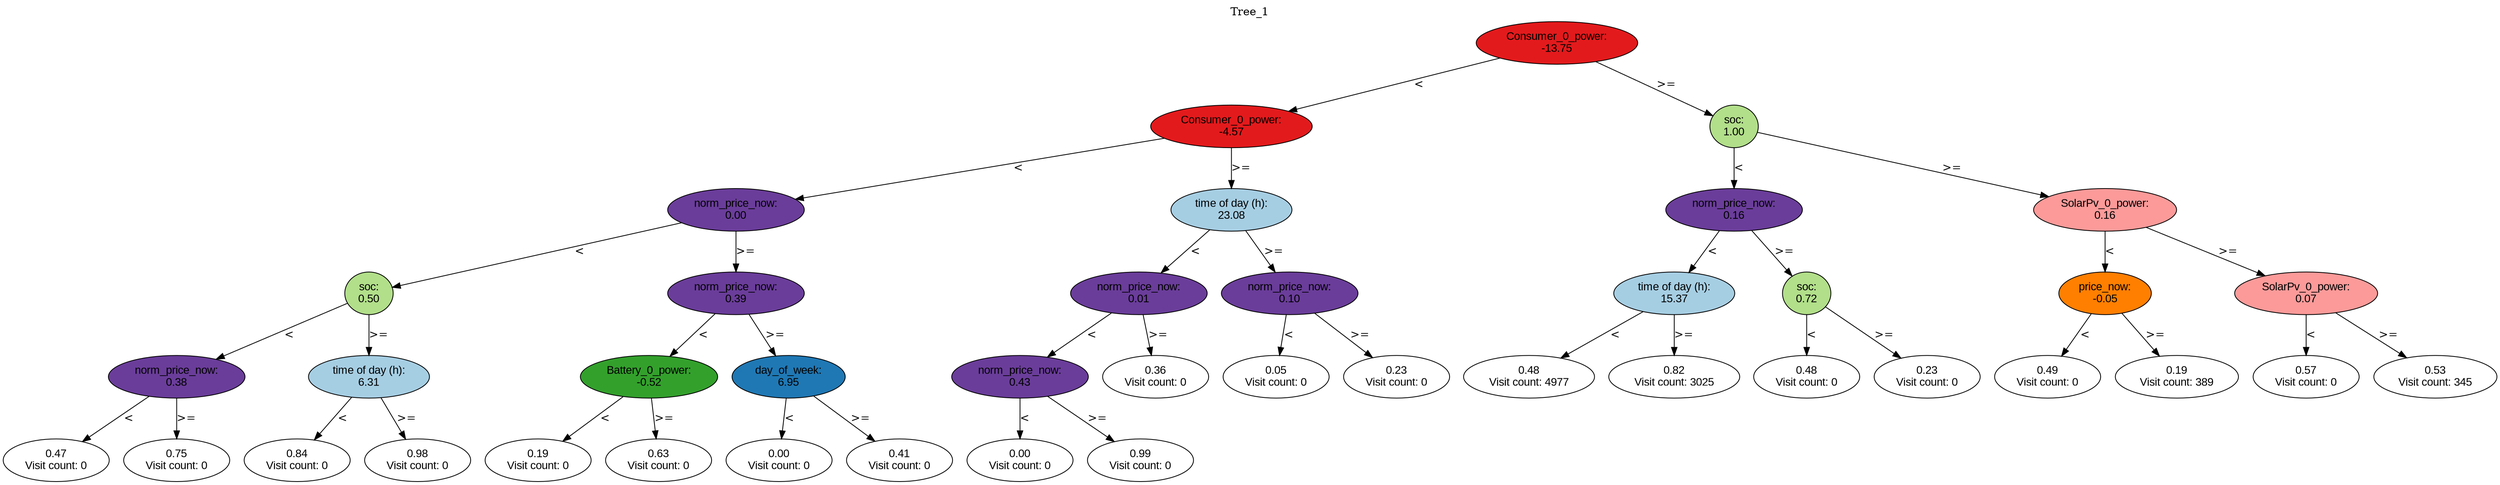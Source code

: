 digraph BST {
    node [fontname="Arial" style=filled colorscheme=paired12];
    0 [ label = "Consumer_0_power:
-13.75" fillcolor=6];
    1 [ label = "Consumer_0_power:
-4.57" fillcolor=6];
    2 [ label = "norm_price_now:
0.00" fillcolor=10];
    3 [ label = "soc:
0.50" fillcolor=3];
    4 [ label = "norm_price_now:
0.38" fillcolor=10];
    5 [ label = "0.47
Visit count: 0" fillcolor=white];
    6 [ label = "0.75
Visit count: 0" fillcolor=white];
    7 [ label = "time of day (h):
6.31" fillcolor=1];
    8 [ label = "0.84
Visit count: 0" fillcolor=white];
    9 [ label = "0.98
Visit count: 0" fillcolor=white];
    10 [ label = "norm_price_now:
0.39" fillcolor=10];
    11 [ label = "Battery_0_power:
-0.52" fillcolor=4];
    12 [ label = "0.19
Visit count: 0" fillcolor=white];
    13 [ label = "0.63
Visit count: 0" fillcolor=white];
    14 [ label = "day_of_week:
6.95" fillcolor=2];
    15 [ label = "0.00
Visit count: 0" fillcolor=white];
    16 [ label = "0.41
Visit count: 0" fillcolor=white];
    17 [ label = "time of day (h):
23.08" fillcolor=1];
    18 [ label = "norm_price_now:
0.01" fillcolor=10];
    19 [ label = "norm_price_now:
0.43" fillcolor=10];
    20 [ label = "0.00
Visit count: 0" fillcolor=white];
    21 [ label = "0.99
Visit count: 0" fillcolor=white];
    22 [ label = "0.36
Visit count: 0" fillcolor=white];
    23 [ label = "norm_price_now:
0.10" fillcolor=10];
    24 [ label = "0.05
Visit count: 0" fillcolor=white];
    25 [ label = "0.23
Visit count: 0" fillcolor=white];
    26 [ label = "soc:
1.00" fillcolor=3];
    27 [ label = "norm_price_now:
0.16" fillcolor=10];
    28 [ label = "time of day (h):
15.37" fillcolor=1];
    29 [ label = "0.48
Visit count: 4977" fillcolor=white];
    30 [ label = "0.82
Visit count: 3025" fillcolor=white];
    31 [ label = "soc:
0.72" fillcolor=3];
    32 [ label = "0.48
Visit count: 0" fillcolor=white];
    33 [ label = "0.23
Visit count: 0" fillcolor=white];
    34 [ label = "SolarPv_0_power:
0.16" fillcolor=5];
    35 [ label = "price_now:
-0.05" fillcolor=8];
    36 [ label = "0.49
Visit count: 0" fillcolor=white];
    37 [ label = "0.19
Visit count: 389" fillcolor=white];
    38 [ label = "SolarPv_0_power:
0.07" fillcolor=5];
    39 [ label = "0.57
Visit count: 0" fillcolor=white];
    40 [ label = "0.53
Visit count: 345" fillcolor=white];

    0  -> 1[ label = "<"];
    0  -> 26[ label = ">="];
    1  -> 2[ label = "<"];
    1  -> 17[ label = ">="];
    2  -> 3[ label = "<"];
    2  -> 10[ label = ">="];
    3  -> 4[ label = "<"];
    3  -> 7[ label = ">="];
    4  -> 5[ label = "<"];
    4  -> 6[ label = ">="];
    7  -> 8[ label = "<"];
    7  -> 9[ label = ">="];
    10  -> 11[ label = "<"];
    10  -> 14[ label = ">="];
    11  -> 12[ label = "<"];
    11  -> 13[ label = ">="];
    14  -> 15[ label = "<"];
    14  -> 16[ label = ">="];
    17  -> 18[ label = "<"];
    17  -> 23[ label = ">="];
    18  -> 19[ label = "<"];
    18  -> 22[ label = ">="];
    19  -> 20[ label = "<"];
    19  -> 21[ label = ">="];
    23  -> 24[ label = "<"];
    23  -> 25[ label = ">="];
    26  -> 27[ label = "<"];
    26  -> 34[ label = ">="];
    27  -> 28[ label = "<"];
    27  -> 31[ label = ">="];
    28  -> 29[ label = "<"];
    28  -> 30[ label = ">="];
    31  -> 32[ label = "<"];
    31  -> 33[ label = ">="];
    34  -> 35[ label = "<"];
    34  -> 38[ label = ">="];
    35  -> 36[ label = "<"];
    35  -> 37[ label = ">="];
    38  -> 39[ label = "<"];
    38  -> 40[ label = ">="];

    labelloc="t";
    label="Tree_1";
}